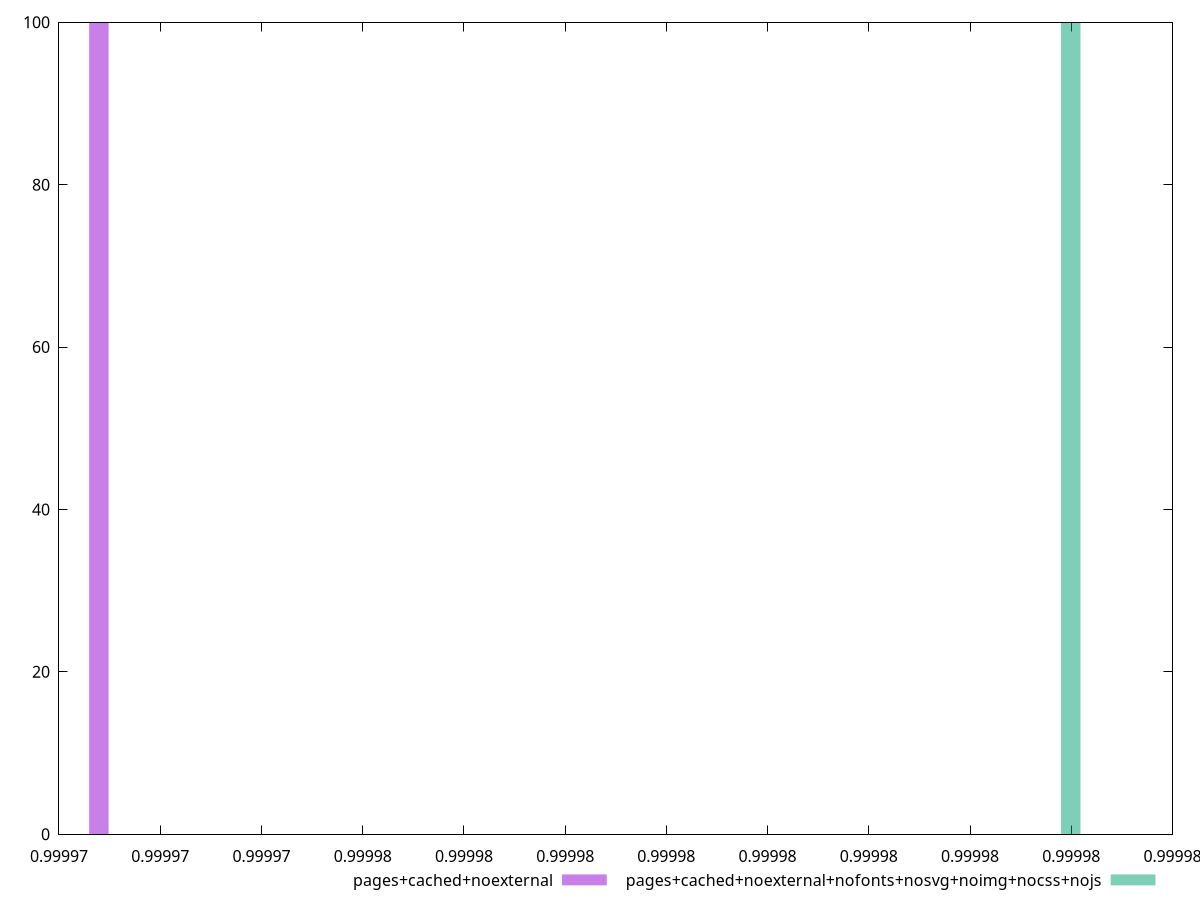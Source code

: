 $_pagesCachedNoexternal <<EOF
0.9999723939892163 100
EOF
$_pagesCachedNoexternalNofontsNosvgNoimgNocssNojs <<EOF
0.9999819950158803 100
EOF
set key outside below
set terminal pngcairo
set output "report_00004_2020-11-02T20-21-41.718Z/uses-long-cache-ttl/uses-long-cache-ttl_pages+cached+noexternal_pages+cached+noexternal+nofonts+nosvg+noimg+nocss+nojs+hist.png"
set boxwidth 1.9202053327838087e-7
set style fill transparent solid 0.5 noborder
set yrange [0:100]
plot $_pagesCachedNoexternal title "pages+cached+noexternal" with boxes ,$_pagesCachedNoexternalNofontsNosvgNoimgNocssNojs title "pages+cached+noexternal+nofonts+nosvg+noimg+nocss+nojs" with boxes ,